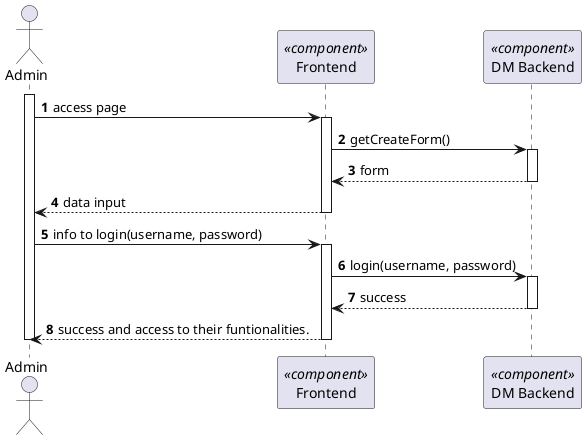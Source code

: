 @startuml 5.1.1
skinparam packageStyle rectangle
skinparam shadowing false

autonumber

actor "Admin" as AD
participant "Frontend" as FE <<component>>
participant "DM Backend" as BE <<component>>



activate AD
AD -> FE: access page
activate FE
FE -> BE: getCreateForm()
activate BE
BE --> FE: form
deactivate BE
FE --> AD : data input
deactivate FE
AD -> FE : info to login(username, password)
activate FE
FE -> BE : login(username, password)
activate BE
BE --> FE: success
deactivate BE
FE --> AD : success and access to their funtionalities.
deactivate FE
deactivate AD


@enduml